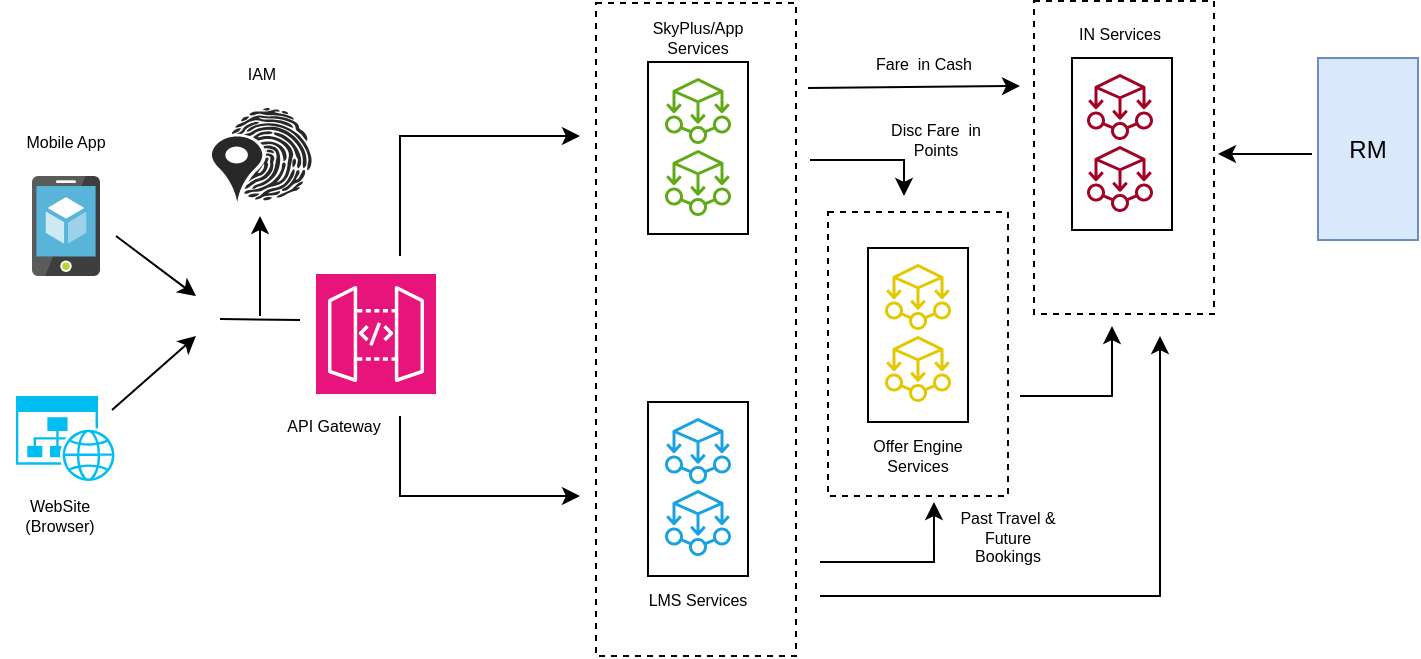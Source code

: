<mxfile version="23.1.1" type="github">
  <diagram name="Page-1" id="imfpy0Pov8flkuBBiqmy">
    <mxGraphModel dx="794" dy="454" grid="1" gridSize="10" guides="1" tooltips="1" connect="1" arrows="1" fold="1" page="1" pageScale="1" pageWidth="850" pageHeight="1100" math="0" shadow="0">
      <root>
        <mxCell id="0" />
        <mxCell id="1" parent="0" />
        <mxCell id="nZtmwKzg-fRjrrjrNqXi-2" value="" style="rounded=0;whiteSpace=wrap;html=1;dashed=1;" parent="1" vertex="1">
          <mxGeometry x="474" y="118" width="90" height="142" as="geometry" />
        </mxCell>
        <mxCell id="v5AI_yrHXNZjAFn2bGB4-1" value="" style="rounded=0;whiteSpace=wrap;html=1;dashed=1;" parent="1" vertex="1">
          <mxGeometry x="577" y="12.5" width="90" height="156.5" as="geometry" />
        </mxCell>
        <mxCell id="o5u9xkLmA_ON-qVbJsRd-68" value="" style="rounded=0;whiteSpace=wrap;html=1;dashed=1;" parent="1" vertex="1">
          <mxGeometry x="358" y="13.5" width="100" height="326.5" as="geometry" />
        </mxCell>
        <mxCell id="o5u9xkLmA_ON-qVbJsRd-3" value="" style="image;sketch=0;aspect=fixed;html=1;points=[];align=center;fontSize=12;image=img/lib/mscae/App_Service_Mobile_App.svg;" parent="1" vertex="1">
          <mxGeometry x="76" y="100" width="34" height="50" as="geometry" />
        </mxCell>
        <mxCell id="o5u9xkLmA_ON-qVbJsRd-4" value="" style="verticalLabelPosition=bottom;html=1;verticalAlign=top;align=center;strokeColor=none;fillColor=#00BEF2;shape=mxgraph.azure.website_generic;pointerEvents=1;" parent="1" vertex="1">
          <mxGeometry x="68" y="210" width="50" height="42.5" as="geometry" />
        </mxCell>
        <mxCell id="o5u9xkLmA_ON-qVbJsRd-5" value="" style="sketch=0;points=[[0,0,0],[0.25,0,0],[0.5,0,0],[0.75,0,0],[1,0,0],[0,1,0],[0.25,1,0],[0.5,1,0],[0.75,1,0],[1,1,0],[0,0.25,0],[0,0.5,0],[0,0.75,0],[1,0.25,0],[1,0.5,0],[1,0.75,0]];outlineConnect=0;fontColor=#232F3E;fillColor=#E7157B;strokeColor=#ffffff;dashed=0;verticalLabelPosition=bottom;verticalAlign=top;align=center;html=1;fontSize=12;fontStyle=0;aspect=fixed;shape=mxgraph.aws4.resourceIcon;resIcon=mxgraph.aws4.api_gateway;" parent="1" vertex="1">
          <mxGeometry x="218" y="149" width="60" height="60" as="geometry" />
        </mxCell>
        <mxCell id="o5u9xkLmA_ON-qVbJsRd-35" value="" style="rounded=0;whiteSpace=wrap;html=1;" parent="1" vertex="1">
          <mxGeometry x="384" y="213" width="50" height="87" as="geometry" />
        </mxCell>
        <mxCell id="o5u9xkLmA_ON-qVbJsRd-36" value="" style="sketch=0;outlineConnect=0;fontColor=#ffffff;fillColor=#1ba1e2;strokeColor=#006EAF;dashed=0;verticalLabelPosition=bottom;verticalAlign=top;align=center;html=1;fontSize=12;fontStyle=0;aspect=fixed;pointerEvents=1;shape=mxgraph.aws4.ec2_aws_microservice_extractor_for_net;" parent="1" vertex="1">
          <mxGeometry x="392.5" y="221" width="33" height="33" as="geometry" />
        </mxCell>
        <mxCell id="o5u9xkLmA_ON-qVbJsRd-37" value="" style="sketch=0;outlineConnect=0;fontColor=#ffffff;fillColor=#1ba1e2;strokeColor=#006EAF;dashed=0;verticalLabelPosition=bottom;verticalAlign=top;align=center;html=1;fontSize=12;fontStyle=0;aspect=fixed;pointerEvents=1;shape=mxgraph.aws4.ec2_aws_microservice_extractor_for_net;" parent="1" vertex="1">
          <mxGeometry x="392.5" y="257" width="33" height="33" as="geometry" />
        </mxCell>
        <mxCell id="o5u9xkLmA_ON-qVbJsRd-38" value="SkyPlus/App Services" style="text;html=1;strokeColor=none;fillColor=none;align=center;verticalAlign=middle;whiteSpace=wrap;rounded=0;fontSize=8;" parent="1" vertex="1">
          <mxGeometry x="379" y="16" width="60" height="30" as="geometry" />
        </mxCell>
        <mxCell id="o5u9xkLmA_ON-qVbJsRd-39" value="LMS Services" style="text;html=1;strokeColor=none;fillColor=none;align=center;verticalAlign=middle;whiteSpace=wrap;rounded=0;fontSize=8;" parent="1" vertex="1">
          <mxGeometry x="379" y="297" width="60" height="30" as="geometry" />
        </mxCell>
        <mxCell id="o5u9xkLmA_ON-qVbJsRd-40" value="" style="rounded=0;whiteSpace=wrap;html=1;" parent="1" vertex="1">
          <mxGeometry x="384" y="43" width="50" height="86" as="geometry" />
        </mxCell>
        <mxCell id="o5u9xkLmA_ON-qVbJsRd-41" value="" style="sketch=0;outlineConnect=0;fontColor=#ffffff;fillColor=#60a917;strokeColor=#2D7600;dashed=0;verticalLabelPosition=bottom;verticalAlign=top;align=center;html=1;fontSize=12;fontStyle=0;aspect=fixed;pointerEvents=1;shape=mxgraph.aws4.ec2_aws_microservice_extractor_for_net;" parent="1" vertex="1">
          <mxGeometry x="392.5" y="51" width="33" height="33" as="geometry" />
        </mxCell>
        <mxCell id="o5u9xkLmA_ON-qVbJsRd-42" value="" style="sketch=0;outlineConnect=0;fontColor=#ffffff;fillColor=#60a917;strokeColor=#2D7600;dashed=0;verticalLabelPosition=bottom;verticalAlign=top;align=center;html=1;fontSize=12;fontStyle=0;aspect=fixed;pointerEvents=1;shape=mxgraph.aws4.ec2_aws_microservice_extractor_for_net;" parent="1" vertex="1">
          <mxGeometry x="392.5" y="87" width="33" height="33" as="geometry" />
        </mxCell>
        <mxCell id="o5u9xkLmA_ON-qVbJsRd-43" value="" style="rounded=0;whiteSpace=wrap;html=1;" parent="1" vertex="1">
          <mxGeometry x="596" y="41" width="50" height="86" as="geometry" />
        </mxCell>
        <mxCell id="o5u9xkLmA_ON-qVbJsRd-44" value="" style="sketch=0;outlineConnect=0;fontColor=#ffffff;fillColor=#a20025;strokeColor=#6F0000;dashed=0;verticalLabelPosition=bottom;verticalAlign=top;align=center;html=1;fontSize=12;fontStyle=0;aspect=fixed;pointerEvents=1;shape=mxgraph.aws4.ec2_aws_microservice_extractor_for_net;" parent="1" vertex="1">
          <mxGeometry x="603.5" y="49" width="33" height="33" as="geometry" />
        </mxCell>
        <mxCell id="o5u9xkLmA_ON-qVbJsRd-45" value="" style="sketch=0;outlineConnect=0;fontColor=#ffffff;fillColor=#a20025;strokeColor=#6F0000;dashed=0;verticalLabelPosition=bottom;verticalAlign=top;align=center;html=1;fontSize=12;fontStyle=0;aspect=fixed;pointerEvents=1;shape=mxgraph.aws4.ec2_aws_microservice_extractor_for_net;" parent="1" vertex="1">
          <mxGeometry x="603.5" y="85" width="33" height="33" as="geometry" />
        </mxCell>
        <mxCell id="o5u9xkLmA_ON-qVbJsRd-46" value="IN Services" style="text;html=1;strokeColor=none;fillColor=none;align=center;verticalAlign=middle;whiteSpace=wrap;rounded=0;fontSize=8;" parent="1" vertex="1">
          <mxGeometry x="590" y="14" width="60" height="30" as="geometry" />
        </mxCell>
        <mxCell id="o5u9xkLmA_ON-qVbJsRd-47" value="" style="rounded=0;whiteSpace=wrap;html=1;" parent="1" vertex="1">
          <mxGeometry x="494" y="136" width="50" height="87" as="geometry" />
        </mxCell>
        <mxCell id="o5u9xkLmA_ON-qVbJsRd-48" value="" style="sketch=0;outlineConnect=0;fontColor=#000000;fillColor=#e3c800;strokeColor=#B09500;dashed=0;verticalLabelPosition=bottom;verticalAlign=top;align=center;html=1;fontSize=12;fontStyle=0;aspect=fixed;pointerEvents=1;shape=mxgraph.aws4.ec2_aws_microservice_extractor_for_net;" parent="1" vertex="1">
          <mxGeometry x="502.5" y="144" width="33" height="33" as="geometry" />
        </mxCell>
        <mxCell id="o5u9xkLmA_ON-qVbJsRd-49" value="" style="sketch=0;outlineConnect=0;fontColor=#000000;fillColor=#e3c800;strokeColor=#B09500;dashed=0;verticalLabelPosition=bottom;verticalAlign=top;align=center;html=1;fontSize=12;fontStyle=0;aspect=fixed;pointerEvents=1;shape=mxgraph.aws4.ec2_aws_microservice_extractor_for_net;" parent="1" vertex="1">
          <mxGeometry x="502.5" y="180" width="33" height="33" as="geometry" />
        </mxCell>
        <mxCell id="o5u9xkLmA_ON-qVbJsRd-50" value="RM" style="rounded=0;whiteSpace=wrap;html=1;fillColor=#dae8fc;strokeColor=#6c8ebf;" parent="1" vertex="1">
          <mxGeometry x="719" y="41" width="50" height="91" as="geometry" />
        </mxCell>
        <mxCell id="o5u9xkLmA_ON-qVbJsRd-53" value="Offer Engine&lt;br&gt;Services" style="text;html=1;strokeColor=none;fillColor=none;align=center;verticalAlign=middle;whiteSpace=wrap;rounded=0;fontSize=8;" parent="1" vertex="1">
          <mxGeometry x="489" y="225" width="60" height="30" as="geometry" />
        </mxCell>
        <mxCell id="o5u9xkLmA_ON-qVbJsRd-54" value="" style="endArrow=classic;html=1;rounded=0;" parent="1" edge="1">
          <mxGeometry width="50" height="50" relative="1" as="geometry">
            <mxPoint x="118" y="130" as="sourcePoint" />
            <mxPoint x="158" y="160" as="targetPoint" />
          </mxGeometry>
        </mxCell>
        <mxCell id="o5u9xkLmA_ON-qVbJsRd-57" value="" style="endArrow=classic;html=1;rounded=0;" parent="1" edge="1">
          <mxGeometry width="50" height="50" relative="1" as="geometry">
            <mxPoint x="260" y="140" as="sourcePoint" />
            <mxPoint x="350" y="80" as="targetPoint" />
            <Array as="points">
              <mxPoint x="260" y="80" />
            </Array>
          </mxGeometry>
        </mxCell>
        <mxCell id="o5u9xkLmA_ON-qVbJsRd-58" value="" style="endArrow=classic;html=1;rounded=0;" parent="1" edge="1">
          <mxGeometry width="50" height="50" relative="1" as="geometry">
            <mxPoint x="260" y="220" as="sourcePoint" />
            <mxPoint x="350" y="260" as="targetPoint" />
            <Array as="points">
              <mxPoint x="260" y="260" />
            </Array>
          </mxGeometry>
        </mxCell>
        <mxCell id="o5u9xkLmA_ON-qVbJsRd-61" value="" style="endArrow=classic;html=1;rounded=0;" parent="1" edge="1">
          <mxGeometry width="50" height="50" relative="1" as="geometry">
            <mxPoint x="464" y="56" as="sourcePoint" />
            <mxPoint x="570" y="55" as="targetPoint" />
          </mxGeometry>
        </mxCell>
        <mxCell id="o5u9xkLmA_ON-qVbJsRd-63" value="" style="endArrow=classic;html=1;rounded=0;" parent="1" edge="1">
          <mxGeometry width="50" height="50" relative="1" as="geometry">
            <mxPoint x="465" y="92" as="sourcePoint" />
            <mxPoint x="512" y="110" as="targetPoint" />
            <Array as="points">
              <mxPoint x="512" y="92" />
            </Array>
          </mxGeometry>
        </mxCell>
        <mxCell id="o5u9xkLmA_ON-qVbJsRd-64" value="" style="endArrow=classic;html=1;rounded=0;entryX=0.633;entryY=1.167;entryDx=0;entryDy=0;entryPerimeter=0;" parent="1" edge="1">
          <mxGeometry width="50" height="50" relative="1" as="geometry">
            <mxPoint x="470" y="293" as="sourcePoint" />
            <mxPoint x="526.98" y="263.01" as="targetPoint" />
            <Array as="points">
              <mxPoint x="527" y="293" />
            </Array>
          </mxGeometry>
        </mxCell>
        <mxCell id="o5u9xkLmA_ON-qVbJsRd-66" value="" style="endArrow=classic;html=1;rounded=0;" parent="1" edge="1">
          <mxGeometry width="50" height="50" relative="1" as="geometry">
            <mxPoint x="716" y="89" as="sourcePoint" />
            <mxPoint x="669" y="89" as="targetPoint" />
          </mxGeometry>
        </mxCell>
        <mxCell id="o5u9xkLmA_ON-qVbJsRd-67" value="" style="endArrow=classic;html=1;rounded=0;" parent="1" edge="1">
          <mxGeometry width="50" height="50" relative="1" as="geometry">
            <mxPoint x="570" y="210" as="sourcePoint" />
            <mxPoint x="616" y="175" as="targetPoint" />
            <Array as="points">
              <mxPoint x="616" y="210" />
            </Array>
          </mxGeometry>
        </mxCell>
        <mxCell id="o5u9xkLmA_ON-qVbJsRd-69" value="" style="endArrow=classic;html=1;rounded=0;" parent="1" edge="1">
          <mxGeometry width="50" height="50" relative="1" as="geometry">
            <mxPoint x="116" y="217" as="sourcePoint" />
            <mxPoint x="158" y="180" as="targetPoint" />
          </mxGeometry>
        </mxCell>
        <mxCell id="o5u9xkLmA_ON-qVbJsRd-75" value="" style="endArrow=none;html=1;rounded=0;" parent="1" edge="1">
          <mxGeometry width="50" height="50" relative="1" as="geometry">
            <mxPoint x="170" y="171.5" as="sourcePoint" />
            <mxPoint x="210" y="172" as="targetPoint" />
          </mxGeometry>
        </mxCell>
        <mxCell id="o5u9xkLmA_ON-qVbJsRd-76" value="" style="verticalLabelPosition=bottom;sketch=0;html=1;fillColor=#282828;strokeColor=none;verticalAlign=top;pointerEvents=1;align=center;shape=mxgraph.cisco_safe.security_icons.iam;" parent="1" vertex="1">
          <mxGeometry x="166" y="66" width="50" height="47" as="geometry" />
        </mxCell>
        <mxCell id="v5AI_yrHXNZjAFn2bGB4-2" value="IAM" style="text;html=1;strokeColor=none;fillColor=none;align=center;verticalAlign=middle;whiteSpace=wrap;rounded=0;fontSize=8;" parent="1" vertex="1">
          <mxGeometry x="161" y="34" width="60" height="30" as="geometry" />
        </mxCell>
        <mxCell id="v5AI_yrHXNZjAFn2bGB4-4" value="" style="endArrow=classic;html=1;rounded=0;" parent="1" edge="1">
          <mxGeometry width="50" height="50" relative="1" as="geometry">
            <mxPoint x="190" y="170" as="sourcePoint" />
            <mxPoint x="190" y="120" as="targetPoint" />
          </mxGeometry>
        </mxCell>
        <mxCell id="nZtmwKzg-fRjrrjrNqXi-1" value="" style="endArrow=classic;html=1;rounded=0;" parent="1" edge="1">
          <mxGeometry width="50" height="50" relative="1" as="geometry">
            <mxPoint x="470" y="310" as="sourcePoint" />
            <mxPoint x="640" y="180" as="targetPoint" />
            <Array as="points">
              <mxPoint x="640" y="310" />
              <mxPoint x="640" y="250" />
            </Array>
          </mxGeometry>
        </mxCell>
        <mxCell id="LD7KzVhKJJ03Kg_h9JVN-1" value="Mobile App" style="text;html=1;strokeColor=none;fillColor=none;align=center;verticalAlign=middle;whiteSpace=wrap;rounded=0;fontSize=8;" vertex="1" parent="1">
          <mxGeometry x="63" y="68" width="60" height="30" as="geometry" />
        </mxCell>
        <mxCell id="LD7KzVhKJJ03Kg_h9JVN-2" value="WebSite (Browser)" style="text;html=1;strokeColor=none;fillColor=none;align=center;verticalAlign=middle;whiteSpace=wrap;rounded=0;fontSize=8;" vertex="1" parent="1">
          <mxGeometry x="60" y="255" width="60" height="30" as="geometry" />
        </mxCell>
        <mxCell id="LD7KzVhKJJ03Kg_h9JVN-4" value="API Gateway" style="text;html=1;strokeColor=none;fillColor=none;align=center;verticalAlign=middle;whiteSpace=wrap;rounded=0;fontSize=8;" vertex="1" parent="1">
          <mxGeometry x="197" y="210" width="60" height="30" as="geometry" />
        </mxCell>
        <mxCell id="LD7KzVhKJJ03Kg_h9JVN-7" value="Disc Fare&amp;nbsp; in Points" style="text;html=1;strokeColor=none;fillColor=none;align=center;verticalAlign=middle;whiteSpace=wrap;rounded=0;fontSize=8;" vertex="1" parent="1">
          <mxGeometry x="498" y="67" width="60" height="30" as="geometry" />
        </mxCell>
        <mxCell id="LD7KzVhKJJ03Kg_h9JVN-8" value="Fare&amp;nbsp; in Cash" style="text;html=1;strokeColor=none;fillColor=none;align=center;verticalAlign=middle;whiteSpace=wrap;rounded=0;fontSize=8;" vertex="1" parent="1">
          <mxGeometry x="492" y="29" width="60" height="30" as="geometry" />
        </mxCell>
        <mxCell id="LD7KzVhKJJ03Kg_h9JVN-9" value="Past Travel &amp;amp; Future Bookings" style="text;html=1;strokeColor=none;fillColor=none;align=center;verticalAlign=middle;whiteSpace=wrap;rounded=0;fontSize=8;" vertex="1" parent="1">
          <mxGeometry x="534" y="266" width="60" height="30" as="geometry" />
        </mxCell>
      </root>
    </mxGraphModel>
  </diagram>
</mxfile>
